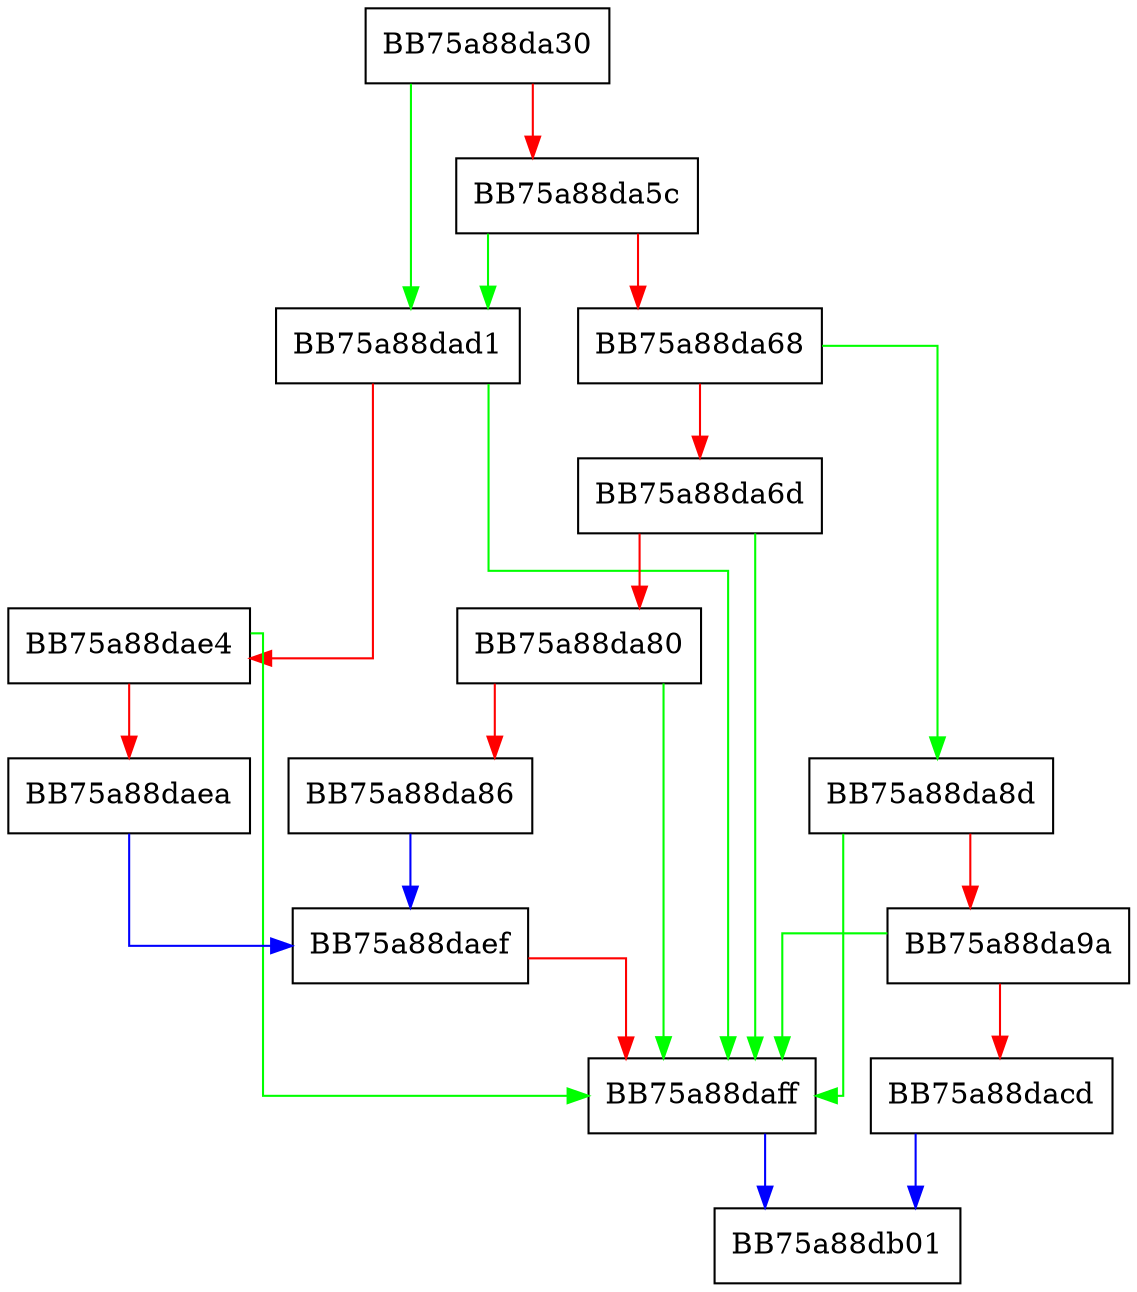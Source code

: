 digraph AddMftTimestamp {
  node [shape="box"];
  graph [splines=ortho];
  BB75a88da30 -> BB75a88dad1 [color="green"];
  BB75a88da30 -> BB75a88da5c [color="red"];
  BB75a88da5c -> BB75a88dad1 [color="green"];
  BB75a88da5c -> BB75a88da68 [color="red"];
  BB75a88da68 -> BB75a88da8d [color="green"];
  BB75a88da68 -> BB75a88da6d [color="red"];
  BB75a88da6d -> BB75a88daff [color="green"];
  BB75a88da6d -> BB75a88da80 [color="red"];
  BB75a88da80 -> BB75a88daff [color="green"];
  BB75a88da80 -> BB75a88da86 [color="red"];
  BB75a88da86 -> BB75a88daef [color="blue"];
  BB75a88da8d -> BB75a88daff [color="green"];
  BB75a88da8d -> BB75a88da9a [color="red"];
  BB75a88da9a -> BB75a88daff [color="green"];
  BB75a88da9a -> BB75a88dacd [color="red"];
  BB75a88dacd -> BB75a88db01 [color="blue"];
  BB75a88dad1 -> BB75a88daff [color="green"];
  BB75a88dad1 -> BB75a88dae4 [color="red"];
  BB75a88dae4 -> BB75a88daff [color="green"];
  BB75a88dae4 -> BB75a88daea [color="red"];
  BB75a88daea -> BB75a88daef [color="blue"];
  BB75a88daef -> BB75a88daff [color="red"];
  BB75a88daff -> BB75a88db01 [color="blue"];
}